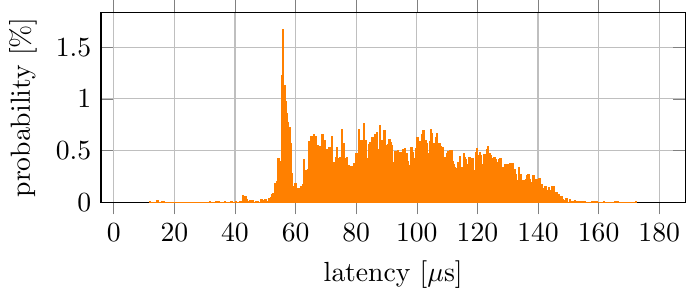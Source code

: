 \documentclass{standalone}
\usepackage{pgfplots}
\pgfplotsset{compat=newest}

\begin{document}
\begin{tikzpicture}
\begin{axis}[xlabel={latency [$\mu$s]}, ylabel={probability [\%]}, grid=both, ybar interval, ymin=0, xtick={}, scaled ticks=false, tick label style={/pgf/number format/fixed}, x tick label as interval=false, width=9cm, height=4cm ]
    \addplot[orange, fill=orange] coordinates {
        (11.865, 0.01)
        (12.268, 0)
        (12.67, 0)
        (13.073, 0)
        (13.475, 0)
        (13.878, 0)
        (14.28, 0.02)
        (14.683, 0)
        (15.085, 0)
        (15.488, 0)
        (15.891, 0.01)
        (16.293, 0.01)
        (16.696, 0)
        (17.098, 0)
        (17.501, 0)
        (17.903, 0)
        (18.306, 0)
        (18.709, 0)
        (19.111, 0)
        (19.514, 0)
        (19.916, 0)
        (20.319, 0)
        (20.721, 0)
        (21.124, 0)
        (21.526, 0)
        (21.929, 0)
        (22.332, 0)
        (22.734, 0)
        (23.137, 0)
        (23.539, 0)
        (23.942, 0)
        (24.344, 0)
        (24.747, 0)
        (25.15, 0)
        (25.552, 0)
        (25.955, 0)
        (26.357, 0)
        (26.76, 0)
        (27.162, 0)
        (27.565, 0)
        (27.967, 0)
        (28.37, 0)
        (28.773, 0)
        (29.175, 0)
        (29.578, 0)
        (29.98, 0)
        (30.383, 0)
        (30.785, 0)
        (31.188, 0)
        (31.59, 0.01)
        (31.993, 0)
        (32.396, 0)
        (32.798, 0)
        (33.201, 0)
        (33.603, 0.01)
        (34.006, 0)
        (34.408, 0.01)
        (34.811, 0)
        (35.214, 0)
        (35.616, 0)
        (36.019, 0)
        (36.421, 0.01)
        (36.824, 0)
        (37.226, 0)
        (37.629, 0)
        (38.031, 0)
        (38.434, 0.01)
        (38.837, 0.01)
        (39.239, 0)
        (39.642, 0)
        (40.044, 0.01)
        (40.447, 0)
        (40.849, 0)
        (41.252, 0)
        (41.654, 0.01)
        (42.057, 0.01)
        (42.46, 0.07)
        (42.862, 0.02)
        (43.265, 0.06)
        (43.667, 0.03)
        (44.07, 0.01)
        (44.472, 0)
        (44.875, 0.02)
        (45.278, 0.01)
        (45.68, 0.02)
        (46.083, 0)
        (46.485, 0)
        (46.888, 0.01)
        (47.29, 0.01)
        (47.693, 0)
        (48.095, 0)
        (48.498, 0.03)
        (48.901, 0)
        (49.303, 0.02)
        (49.706, 0.03)
        (50.108, 0.03)
        (50.511, 0.01)
        (50.913, 0.04)
        (51.316, 0)
        (51.719, 0.05)
        (52.121, 0.08)
        (52.524, 0.09)
        (52.926, 0.18)
        (53.329, 0.06)
        (53.731, 0.2)
        (54.134, 0.42)
        (54.536, 0.3)
        (54.939, 0.4)
        (55.342, 1.221)
        (55.744, 1.671)
        (56.147, 1.131)
        (56.549, 0.97)
        (56.952, 0.86)
        (57.354, 0.77)
        (57.757, 0.72)
        (58.159, 0.57)
        (58.562, 0.28)
        (58.965, 0.12)
        (59.367, 0.15)
        (59.77, 0.18)
        (60.172, 0.08)
        (60.575, 0.13)
        (60.977, 0.06)
        (61.38, 0.13)
        (61.783, 0.15)
        (62.185, 0.17)
        (62.588, 0.41)
        (62.99, 0.3)
        (63.393, 0.31)
        (63.795, 0.32)
        (64.198, 0.59)
        (64.6, 0.41)
        (65.003, 0.64)
        (65.406, 0.34)
        (65.808, 0.66)
        (66.211, 0.6)
        (66.613, 0.64)
        (67.016, 0.55)
        (67.418, 0.46)
        (67.821, 0.54)
        (68.223, 0.53)
        (68.626, 0.66)
        (69.029, 0.5)
        (69.431, 0.6)
        (69.834, 0.5)
        (70.236, 0.51)
        (70.639, 0.5)
        (71.041, 0.53)
        (71.444, 0.37)
        (71.847, 0.64)
        (72.249, 0.37)
        (72.652, 0.39)
        (73.054, 0.43)
        (73.457, 0.53)
        (73.859, 0.34)
        (74.262, 0.42)
        (74.664, 0.43)
        (75.067, 0.7)
        (75.47, 0.51)
        (75.872, 0.57)
        (76.275, 0.42)
        (76.677, 0.43)
        (77.08, 0.33)
        (77.482, 0.36)
        (77.885, 0.31)
        (78.288, 0.35)
        (78.69, 0.33)
        (79.093, 0.38)
        (79.495, 0.37)
        (79.898, 0.47)
        (80.3, 0.43)
        (80.703, 0.7)
        (81.105, 0.33)
        (81.508, 0.6)
        (81.911, 0.45)
        (82.313, 0.76)
        (82.716, 0.38)
        (83.118, 0.6)
        (83.521, 0.42)
        (83.923, 0.56)
        (84.326, 0.58)
        (84.728, 0.53)
        (85.131, 0.63)
        (85.534, 0.53)
        (85.936, 0.66)
        (86.339, 0.46)
        (86.741, 0.68)
        (87.144, 0.51)
        (87.546, 0.74)
        (87.949, 0.57)
        (88.352, 0.6)
        (88.754, 0.39)
        (89.157, 0.69)
        (89.559, 0.55)
        (89.962, 0.55)
        (90.364, 0.56)
        (90.767, 0.61)
        (91.169, 0.58)
        (91.572, 0.55)
        (91.975, 0.38)
        (92.377, 0.39)
        (92.78, 0.49)
        (93.182, 0.4)
        (93.585, 0.5)
        (93.987, 0.35)
        (94.39, 0.48)
        (94.792, 0.41)
        (95.195, 0.51)
        (95.598, 0.42)
        (96.0, 0.52)
        (96.403, 0.47)
        (96.805, 0.4)
        (97.208, 0.35)
        (97.61, 0.36)
        (98.013, 0.53)
        (98.416, 0.48)
        (98.818, 0.35)
        (99.221, 0.42)
        (99.623, 0.52)
        (100.026, 0.63)
        (100.428, 0.59)
        (100.831, 0.59)
        (101.233, 0.46)
        (101.636, 0.66)
        (102.039, 0.69)
        (102.441, 0.57)
        (102.844, 0.6)
        (103.246, 0.57)
        (103.649, 0.47)
        (104.051, 0.59)
        (104.454, 0.7)
        (104.857, 0.67)
        (105.259, 0.56)
        (105.662, 0.57)
        (106.064, 0.63)
        (106.467, 0.67)
        (106.869, 0.52)
        (107.272, 0.57)
        (107.674, 0.54)
        (108.077, 0.32)
        (108.48, 0.53)
        (108.882, 0.43)
        (109.285, 0.43)
        (109.687, 0.47)
        (110.09, 0.49)
        (110.492, 0.46)
        (110.895, 0.5)
        (111.297, 0.5)
        (111.7, 0.4)
        (112.103, 0.37)
        (112.505, 0.34)
        (112.908, 0.33)
        (113.31, 0.39)
        (113.713, 0.39)
        (114.115, 0.44)
        (114.518, 0.34)
        (114.921, 0.33)
        (115.323, 0.47)
        (115.726, 0.43)
        (116.128, 0.41)
        (116.531, 0.37)
        (116.933, 0.43)
        (117.336, 0.43)
        (117.738, 0.35)
        (118.141, 0.42)
        (118.544, 0.28)
        (118.946, 0.31)
        (119.349, 0.48)
        (119.751, 0.52)
        (120.154, 0.45)
        (120.556, 0.48)
        (120.959, 0.45)
        (121.361, 0.32)
        (121.764, 0.37)
        (122.167, 0.46)
        (122.569, 0.28)
        (122.972, 0.51)
        (123.374, 0.54)
        (123.777, 0.47)
        (124.179, 0.45)
        (124.582, 0.42)
        (124.985, 0.37)
        (125.387, 0.43)
        (125.79, 0.41)
        (126.192, 0.39)
        (126.595, 0.35)
        (126.997, 0.41)
        (127.4, 0.42)
        (127.802, 0.32)
        (128.205, 0.34)
        (128.608, 0.29)
        (129.01, 0.37)
        (129.413, 0.25)
        (129.815, 0.37)
        (130.218, 0.3)
        (130.62, 0.38)
        (131.023, 0.32)
        (131.426, 0.38)
        (131.828, 0.29)
        (132.231, 0.32)
        (132.633, 0.27)
        (133.036, 0.21)
        (133.438, 0.34)
        (133.841, 0.2)
        (134.243, 0.27)
        (134.646, 0.18)
        (135.049, 0.21)
        (135.451, 0.1)
        (135.854, 0.22)
        (136.256, 0.26)
        (136.659, 0.27)
        (137.061, 0.22)
        (137.464, 0.19)
        (137.866, 0.15)
        (138.269, 0.26)
        (138.672, 0.21)
        (139.074, 0.22)
        (139.477, 0.14)
        (139.879, 0.22)
        (140.282, 0.23)
        (140.684, 0.15)
        (141.087, 0.17)
        (141.49, 0.13)
        (141.892, 0.07)
        (142.295, 0.15)
        (142.697, 0.12)
        (143.1, 0.12)
        (143.502, 0.14)
        (143.905, 0.12)
        (144.307, 0.15)
        (144.71, 0.1)
        (145.113, 0.15)
        (145.515, 0.1)
        (145.918, 0.1)
        (146.32, 0.03)
        (146.723, 0.08)
        (147.125, 0.03)
        (147.528, 0.06)
        (147.931, 0.03)
        (148.333, 0.02)
        (148.736, 0.02)
        (149.138, 0.04)
        (149.541, 0)
        (149.943, 0)
        (150.346, 0.03)
        (150.748, 0.01)
        (151.151, 0)
        (151.554, 0.01)
        (151.956, 0.02)
        (152.359, 0.01)
        (152.761, 0)
        (153.164, 0.01)
        (153.566, 0)
        (153.969, 0.01)
        (154.371, 0.01)
        (154.774, 0)
        (155.177, 0.01)
        (155.579, 0)
        (155.982, 0)
        (156.384, 0)
        (156.787, 0)
        (157.189, 0)
        (157.592, 0.01)
        (157.995, 0.01)
        (158.397, 0.01)
        (158.8, 0)
        (159.202, 0.01)
        (159.605, 0)
        (160.007, 0)
        (160.41, 0)
        (160.812, 0)
        (161.215, 0)
        (161.618, 0.01)
        (162.02, 0)
        (162.423, 0)
        (162.825, 0)
        (163.228, 0)
        (163.63, 0)
        (164.033, 0)
        (164.435, 0)
        (164.838, 0)
        (165.241, 0.01)
        (165.643, 0)
        (166.046, 0.01)
        (166.448, 0)
        (166.851, 0)
        (167.253, 0)
        (167.656, 0)
        (168.059, 0)
        (168.461, 0)
        (168.864, 0)
        (169.266, 0)
        (169.669, 0)
        (170.071, 0)
        (170.474, 0)
        (170.876, 0)
        (171.279, 0)
        (171.682, 0)
        (172.084, 0.01)
        (172.487, 0)
    };
\end{axis}
\end{tikzpicture}
\end{document}

